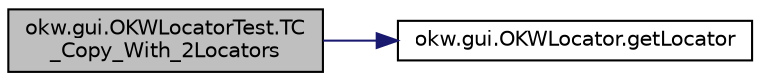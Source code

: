 digraph "okw.gui.OKWLocatorTest.TC_Copy_With_2Locators"
{
 // INTERACTIVE_SVG=YES
 // LATEX_PDF_SIZE
  edge [fontname="Helvetica",fontsize="10",labelfontname="Helvetica",labelfontsize="10"];
  node [fontname="Helvetica",fontsize="10",shape=record];
  rankdir="LR";
  Node6 [label="okw.gui.OKWLocatorTest.TC\l_Copy_With_2Locators",height=0.2,width=0.4,color="black", fillcolor="grey75", style="filled", fontcolor="black",tooltip="Prüft die Methode CopyLocator( Source ) Hier wird geprüft ob locator und mehrere (zwei) _Locators cop..."];
  Node6 -> Node7 [color="midnightblue",fontsize="10",style="solid",fontname="Helvetica"];
  Node7 [label="okw.gui.OKWLocator.getLocator",height=0.2,width=0.4,color="black", fillcolor="white", style="filled",URL="$classokw_1_1gui_1_1_o_k_w_locator.html#adc74fc2125dd048dc1cb84e011f47ec8",tooltip="Holt den vollständig (rekursiv) aufgelösten des Locators."];
}
